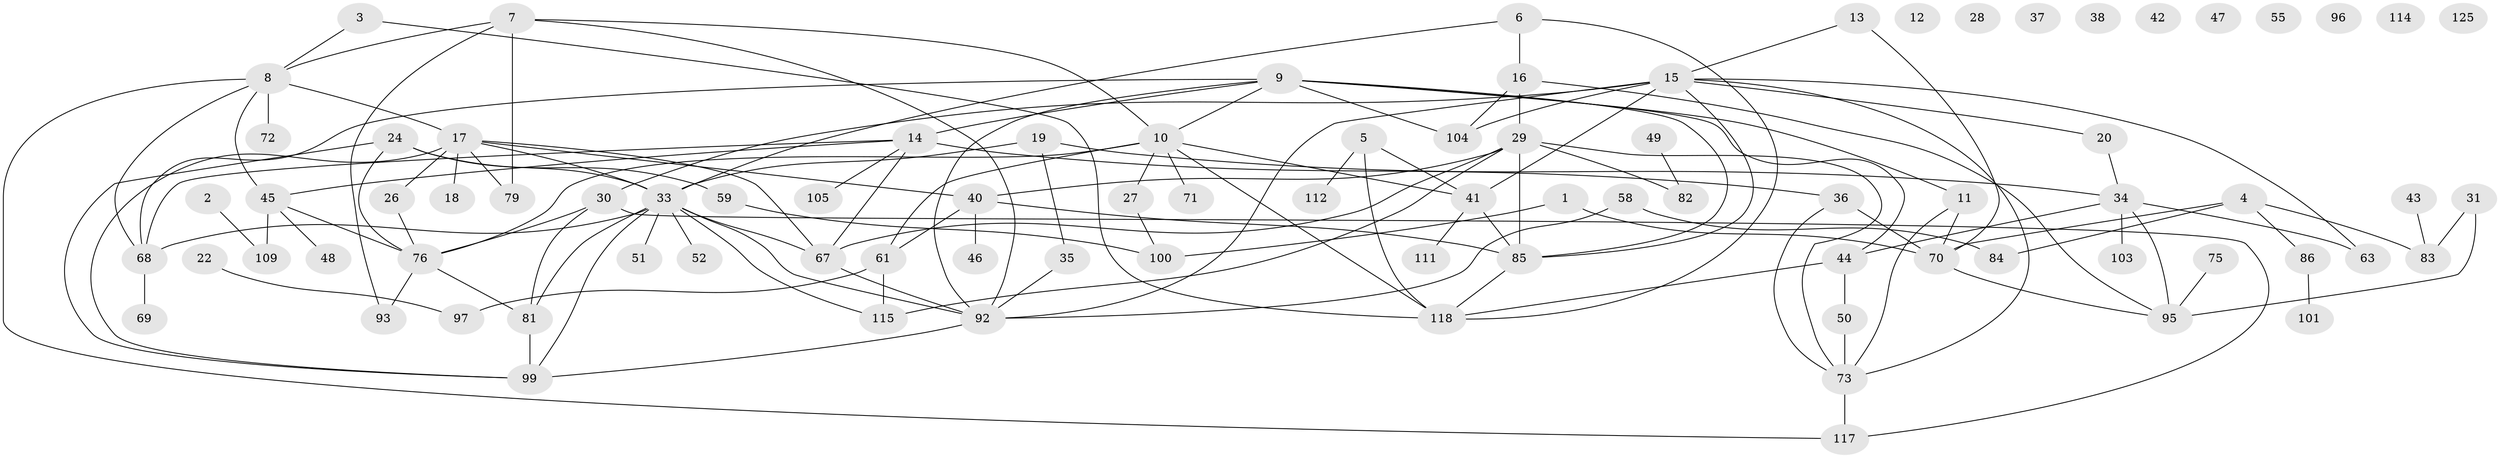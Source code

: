 // Generated by graph-tools (version 1.1) at 2025/23/03/03/25 07:23:25]
// undirected, 87 vertices, 132 edges
graph export_dot {
graph [start="1"]
  node [color=gray90,style=filled];
  1;
  2;
  3;
  4 [super="+39"];
  5 [super="+87"];
  6 [super="+64"];
  7 [super="+32"];
  8 [super="+25"];
  9 [super="+88"];
  10 [super="+62"];
  11 [super="+126"];
  12;
  13;
  14 [super="+54"];
  15 [super="+110"];
  16 [super="+128"];
  17 [super="+23"];
  18;
  19 [super="+21"];
  20;
  22;
  24 [super="+78"];
  26 [super="+66"];
  27 [super="+53"];
  28;
  29 [super="+65"];
  30 [super="+124"];
  31;
  33 [super="+89"];
  34 [super="+91"];
  35 [super="+56"];
  36;
  37;
  38;
  40 [super="+60"];
  41 [super="+119"];
  42;
  43;
  44 [super="+98"];
  45 [super="+120"];
  46 [super="+57"];
  47;
  48;
  49;
  50;
  51;
  52;
  55;
  58;
  59;
  61 [super="+102"];
  63;
  67;
  68 [super="+77"];
  69;
  70 [super="+94"];
  71;
  72 [super="+80"];
  73 [super="+74"];
  75 [super="+113"];
  76 [super="+106"];
  79 [super="+121"];
  81 [super="+127"];
  82 [super="+108"];
  83 [super="+90"];
  84 [super="+123"];
  85 [super="+122"];
  86;
  92 [super="+107"];
  93;
  95;
  96;
  97;
  99 [super="+116"];
  100;
  101;
  103;
  104;
  105;
  109;
  111;
  112;
  114;
  115;
  117;
  118;
  125;
  1 -- 70;
  1 -- 100;
  2 -- 109;
  3 -- 8;
  3 -- 118;
  4 -- 86;
  4 -- 83;
  4 -- 70;
  4 -- 84;
  5 -- 112;
  5 -- 41;
  5 -- 118;
  6 -- 118;
  6 -- 33;
  6 -- 16;
  7 -- 79;
  7 -- 92;
  7 -- 8;
  7 -- 93;
  7 -- 10;
  8 -- 117;
  8 -- 72;
  8 -- 17;
  8 -- 45;
  8 -- 68;
  9 -- 104;
  9 -- 14;
  9 -- 44;
  9 -- 85;
  9 -- 10;
  9 -- 11;
  9 -- 92;
  9 -- 68;
  10 -- 71;
  10 -- 118;
  10 -- 61;
  10 -- 41;
  10 -- 76;
  10 -- 27;
  11 -- 73;
  11 -- 70;
  13 -- 15;
  13 -- 70;
  14 -- 36;
  14 -- 45;
  14 -- 105;
  14 -- 67;
  14 -- 68;
  15 -- 63;
  15 -- 104;
  15 -- 41;
  15 -- 20;
  15 -- 73;
  15 -- 92;
  15 -- 30 [weight=2];
  15 -- 85;
  16 -- 29;
  16 -- 95;
  16 -- 104;
  17 -- 40;
  17 -- 33;
  17 -- 18;
  17 -- 99;
  17 -- 67;
  17 -- 26;
  17 -- 79;
  19 -- 35;
  19 -- 34;
  19 -- 33;
  20 -- 34;
  22 -- 97;
  24 -- 59;
  24 -- 33;
  24 -- 99;
  24 -- 76;
  26 -- 76;
  27 -- 100;
  29 -- 73;
  29 -- 115;
  29 -- 67;
  29 -- 85;
  29 -- 40;
  29 -- 82;
  30 -- 76;
  30 -- 81;
  30 -- 117;
  31 -- 95;
  31 -- 83;
  33 -- 67;
  33 -- 92;
  33 -- 115;
  33 -- 51;
  33 -- 68;
  33 -- 52;
  33 -- 99;
  33 -- 81;
  34 -- 95;
  34 -- 103;
  34 -- 44;
  34 -- 63;
  35 -- 92;
  36 -- 70 [weight=2];
  36 -- 73;
  40 -- 61;
  40 -- 46;
  40 -- 85;
  41 -- 111;
  41 -- 85;
  43 -- 83;
  44 -- 50;
  44 -- 118;
  45 -- 48;
  45 -- 76;
  45 -- 109;
  49 -- 82;
  50 -- 73;
  58 -- 84;
  58 -- 92;
  59 -- 100;
  61 -- 97;
  61 -- 115;
  67 -- 92;
  68 -- 69;
  70 -- 95;
  73 -- 117;
  75 -- 95;
  76 -- 81;
  76 -- 93;
  81 -- 99;
  85 -- 118;
  86 -- 101;
  92 -- 99;
}
